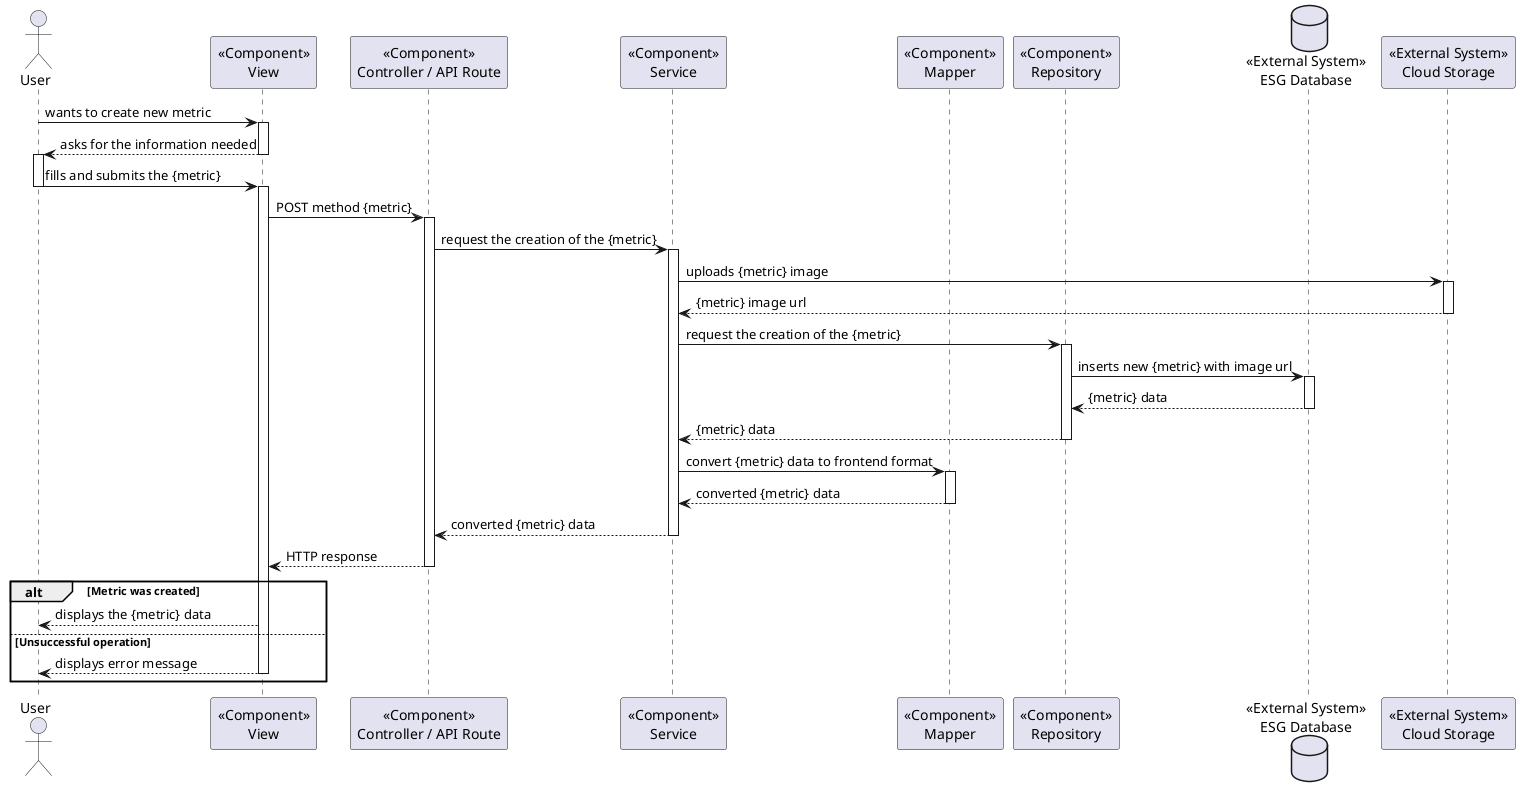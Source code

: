  @startuml

actor User as USER
participant "<<Component>>\nView" as VIEW
participant "<<Component>>\nController / API Route" as COMP
participant "<<Component>>\nService" as SERV
participant "<<Component>>\nMapper" as MAP
participant "<<Component>>\nRepository" as REPO
database "<<External System>>\nESG Database" as DATA
participant "<<External System>>\nCloud Storage" as CLOUD


USER -> VIEW : wants to create new metric
activate VIEW


VIEW --> USER : asks for the information needed
deactivate VIEW
activate USER

USER -> VIEW : fills and submits the {metric}
deactivate USER
activate VIEW


VIEW -> COMP : POST method {metric}
activate COMP

COMP -> SERV : request the creation of the {metric}
activate SERV

SERV -> CLOUD : uploads {metric} image
activate CLOUD

CLOUD --> SERV : {metric} image url
deactivate CLOUD

SERV -> REPO : request the creation of the {metric}
activate REPO

REPO -> DATA : inserts new {metric} with image url
activate DATA

DATA --> REPO : {metric} data
deactivate DATA


REPO --> SERV : {metric} data
deactivate REPO


SERV -> MAP : convert {metric} data to frontend format
activate MAP

MAP --> SERV : converted {metric} data
deactivate MAP

SERV --> COMP : converted {metric} data
deactivate SERV

COMP --> VIEW : HTTP response
deactivate COMP

alt Metric was created

    VIEW --> USER : displays the {metric} data
    
    else Unsuccessful operation
    
    VIEW --> USER : displays error message
    deactivate VIEW

end alt

@enduml
